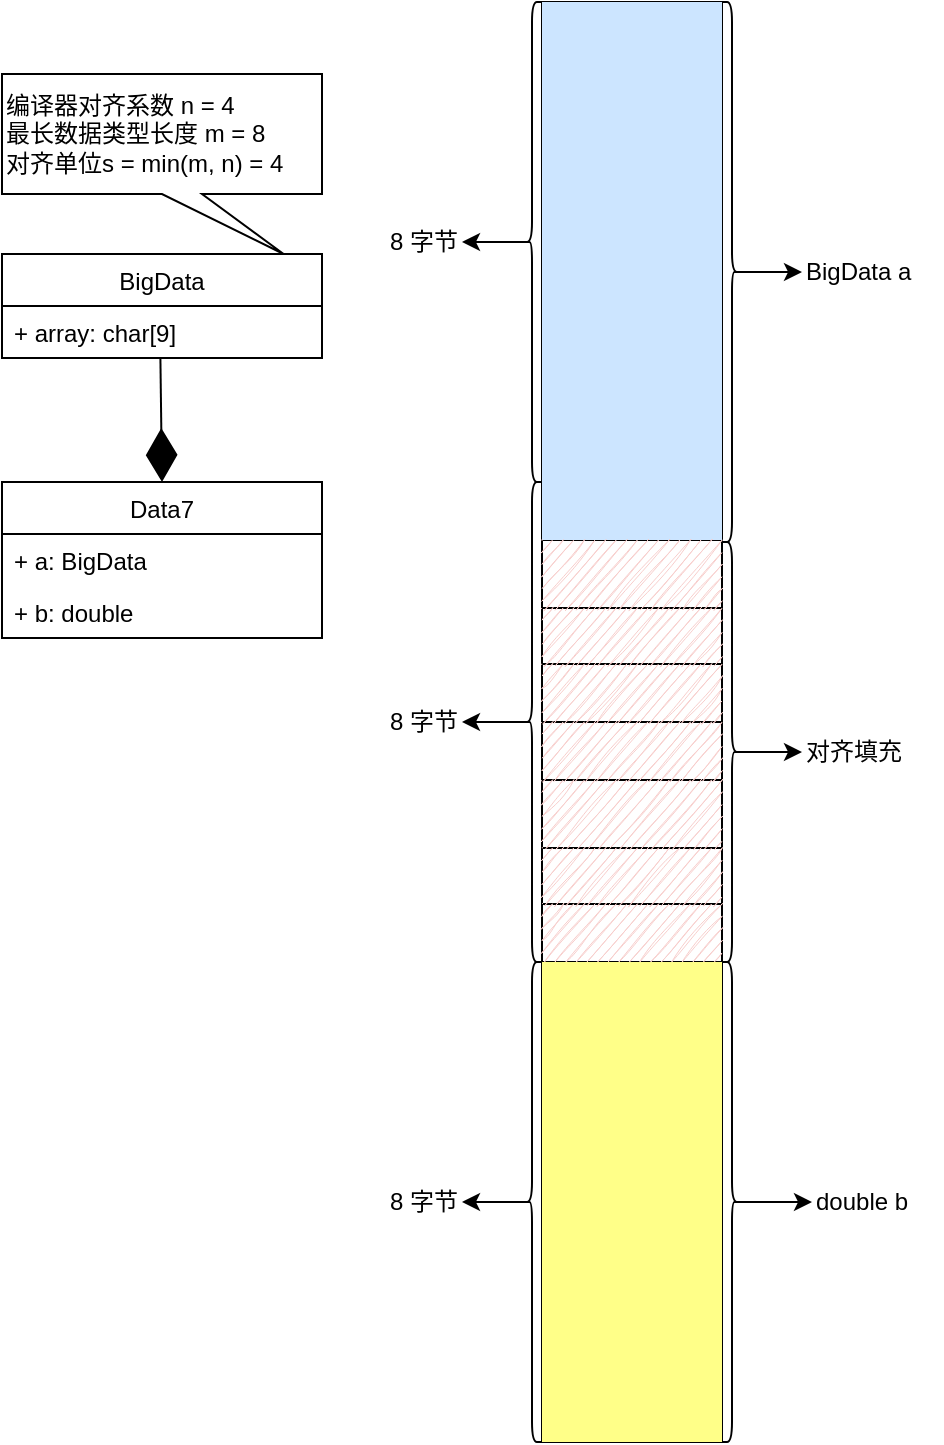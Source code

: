 <mxfile version="17.4.5" type="github"><diagram id="y5-ArMUVISZthWghw4e-" name="第 1 页"><mxGraphModel dx="1420" dy="706" grid="1" gridSize="10" guides="1" tooltips="1" connect="1" arrows="1" fold="1" page="1" pageScale="1" pageWidth="2336" pageHeight="1654" math="0" shadow="0"><root><mxCell id="0"/><mxCell id="1" parent="0"/><mxCell id="bnOiq0095lczLOuPGoA0-1" value="" style="shape=table;startSize=0;container=1;collapsible=0;childLayout=tableLayout;sketch=0;strokeColor=default;" parent="1" vertex="1"><mxGeometry x="440" y="130" width="90" height="720" as="geometry"/></mxCell><mxCell id="bnOiq0095lczLOuPGoA0-2" value="" style="shape=tableRow;horizontal=0;startSize=0;swimlaneHead=0;swimlaneBody=0;top=0;left=0;bottom=0;right=0;collapsible=0;dropTarget=0;fillColor=none;points=[[0,0.5],[1,0.5]];portConstraint=eastwest;sketch=0;strokeColor=default;swimlaneLine=1;" parent="bnOiq0095lczLOuPGoA0-1" vertex="1"><mxGeometry width="90" height="29" as="geometry"/></mxCell><mxCell id="bnOiq0095lczLOuPGoA0-3" value="" style="shape=partialRectangle;html=1;whiteSpace=wrap;connectable=0;overflow=hidden;fillColor=#cce5ff;top=0;left=0;bottom=0;right=0;pointerEvents=1;strokeColor=#36393d;sketch=0;swimlaneLine=1;" parent="bnOiq0095lczLOuPGoA0-2" vertex="1"><mxGeometry width="90" height="29" as="geometry"><mxRectangle width="90" height="29" as="alternateBounds"/></mxGeometry></mxCell><mxCell id="bnOiq0095lczLOuPGoA0-4" value="" style="shape=tableRow;horizontal=0;startSize=0;swimlaneHead=0;swimlaneBody=0;top=0;left=0;bottom=0;right=0;collapsible=0;dropTarget=0;fillColor=none;points=[[0,0.5],[1,0.5]];portConstraint=eastwest;sketch=0;strokeColor=default;swimlaneLine=1;" parent="bnOiq0095lczLOuPGoA0-1" vertex="1"><mxGeometry y="29" width="90" height="34" as="geometry"/></mxCell><mxCell id="bnOiq0095lczLOuPGoA0-5" value="" style="shape=partialRectangle;html=1;whiteSpace=wrap;connectable=0;overflow=hidden;fillColor=#cce5ff;top=0;left=0;bottom=0;right=0;pointerEvents=1;sketch=0;strokeColor=#36393d;swimlaneLine=1;" parent="bnOiq0095lczLOuPGoA0-4" vertex="1"><mxGeometry width="90" height="34" as="geometry"><mxRectangle width="90" height="34" as="alternateBounds"/></mxGeometry></mxCell><mxCell id="bnOiq0095lczLOuPGoA0-6" value="" style="shape=tableRow;horizontal=0;startSize=0;swimlaneHead=0;swimlaneBody=0;top=0;left=0;bottom=0;right=0;collapsible=0;dropTarget=0;fillColor=none;points=[[0,0.5],[1,0.5]];portConstraint=eastwest;sketch=0;strokeColor=default;swimlaneLine=1;" parent="bnOiq0095lczLOuPGoA0-1" vertex="1"><mxGeometry y="63" width="90" height="28" as="geometry"/></mxCell><mxCell id="bnOiq0095lczLOuPGoA0-7" value="" style="shape=partialRectangle;html=1;whiteSpace=wrap;connectable=0;overflow=hidden;fillColor=#cce5ff;top=0;left=0;bottom=0;right=0;pointerEvents=1;strokeColor=#36393d;sketch=0;swimlaneLine=1;" parent="bnOiq0095lczLOuPGoA0-6" vertex="1"><mxGeometry width="90" height="28" as="geometry"><mxRectangle width="90" height="28" as="alternateBounds"/></mxGeometry></mxCell><mxCell id="bnOiq0095lczLOuPGoA0-8" value="" style="shape=tableRow;horizontal=0;startSize=0;swimlaneHead=0;swimlaneBody=0;top=0;left=0;bottom=0;right=0;collapsible=0;dropTarget=0;fillColor=none;points=[[0,0.5],[1,0.5]];portConstraint=eastwest;sketch=0;strokeColor=default;swimlaneLine=1;" parent="bnOiq0095lczLOuPGoA0-1" vertex="1"><mxGeometry y="91" width="90" height="29" as="geometry"/></mxCell><mxCell id="bnOiq0095lczLOuPGoA0-9" value="" style="shape=partialRectangle;html=1;whiteSpace=wrap;connectable=0;overflow=hidden;fillColor=#cce5ff;top=0;left=0;bottom=0;right=0;pointerEvents=1;strokeColor=#36393d;sketch=0;swimlaneLine=1;" parent="bnOiq0095lczLOuPGoA0-8" vertex="1"><mxGeometry width="90" height="29" as="geometry"><mxRectangle width="90" height="29" as="alternateBounds"/></mxGeometry></mxCell><mxCell id="bnOiq0095lczLOuPGoA0-10" value="" style="shape=tableRow;horizontal=0;startSize=0;swimlaneHead=0;swimlaneBody=0;top=0;left=0;bottom=0;right=0;collapsible=0;dropTarget=0;fillColor=none;points=[[0,0.5],[1,0.5]];portConstraint=eastwest;sketch=0;strokeColor=default;swimlaneLine=1;" parent="bnOiq0095lczLOuPGoA0-1" vertex="1"><mxGeometry y="120" width="90" height="29" as="geometry"/></mxCell><mxCell id="bnOiq0095lczLOuPGoA0-11" value="" style="shape=partialRectangle;html=1;whiteSpace=wrap;connectable=0;overflow=hidden;fillColor=#cce5ff;top=0;left=0;bottom=0;right=0;pointerEvents=1;strokeColor=#36393d;sketch=0;swimlaneLine=1;" parent="bnOiq0095lczLOuPGoA0-10" vertex="1"><mxGeometry width="90" height="29" as="geometry"><mxRectangle width="90" height="29" as="alternateBounds"/></mxGeometry></mxCell><mxCell id="bnOiq0095lczLOuPGoA0-12" value="" style="shape=tableRow;horizontal=0;startSize=0;swimlaneHead=0;swimlaneBody=0;top=0;left=0;bottom=0;right=0;collapsible=0;dropTarget=0;fillColor=none;points=[[0,0.5],[1,0.5]];portConstraint=eastwest;sketch=0;strokeColor=default;swimlaneLine=1;" parent="bnOiq0095lczLOuPGoA0-1" vertex="1"><mxGeometry y="149" width="90" height="34" as="geometry"/></mxCell><mxCell id="bnOiq0095lczLOuPGoA0-13" value="" style="shape=partialRectangle;html=1;whiteSpace=wrap;connectable=0;overflow=hidden;fillColor=#cce5ff;top=0;left=0;bottom=0;right=0;pointerEvents=1;strokeColor=#36393d;sketch=0;swimlaneLine=1;" parent="bnOiq0095lczLOuPGoA0-12" vertex="1"><mxGeometry width="90" height="34" as="geometry"><mxRectangle width="90" height="34" as="alternateBounds"/></mxGeometry></mxCell><mxCell id="bnOiq0095lczLOuPGoA0-14" value="" style="shape=tableRow;horizontal=0;startSize=0;swimlaneHead=0;swimlaneBody=0;top=0;left=0;bottom=0;right=0;collapsible=0;dropTarget=0;fillColor=none;points=[[0,0.5],[1,0.5]];portConstraint=eastwest;sketch=0;strokeColor=default;swimlaneLine=1;" parent="bnOiq0095lczLOuPGoA0-1" vertex="1"><mxGeometry y="183" width="90" height="28" as="geometry"/></mxCell><mxCell id="bnOiq0095lczLOuPGoA0-15" value="" style="shape=partialRectangle;html=1;whiteSpace=wrap;connectable=0;overflow=hidden;fillColor=#cce5ff;top=0;left=0;bottom=0;right=0;pointerEvents=1;strokeColor=#36393d;sketch=0;swimlaneLine=1;" parent="bnOiq0095lczLOuPGoA0-14" vertex="1"><mxGeometry width="90" height="28" as="geometry"><mxRectangle width="90" height="28" as="alternateBounds"/></mxGeometry></mxCell><mxCell id="bnOiq0095lczLOuPGoA0-16" value="" style="shape=tableRow;horizontal=0;startSize=0;swimlaneHead=0;swimlaneBody=0;top=0;left=0;bottom=0;right=0;collapsible=0;dropTarget=0;fillColor=none;points=[[0,0.5],[1,0.5]];portConstraint=eastwest;sketch=0;strokeColor=default;swimlaneLine=1;" parent="bnOiq0095lczLOuPGoA0-1" vertex="1"><mxGeometry y="211" width="90" height="29" as="geometry"/></mxCell><mxCell id="bnOiq0095lczLOuPGoA0-17" value="" style="shape=partialRectangle;html=1;whiteSpace=wrap;connectable=0;overflow=hidden;fillColor=#cce5ff;top=0;left=0;bottom=0;right=0;pointerEvents=1;strokeColor=#36393d;sketch=0;swimlaneLine=1;" parent="bnOiq0095lczLOuPGoA0-16" vertex="1"><mxGeometry width="90" height="29" as="geometry"><mxRectangle width="90" height="29" as="alternateBounds"/></mxGeometry></mxCell><mxCell id="ukCVWDNKJFyq6qt0lecr-66" value="" style="shape=tableRow;horizontal=0;startSize=0;swimlaneHead=0;swimlaneBody=0;top=0;left=0;bottom=0;right=0;collapsible=0;dropTarget=0;fillColor=none;points=[[0,0.5],[1,0.5]];portConstraint=eastwest;sketch=0;strokeColor=default;" parent="bnOiq0095lczLOuPGoA0-1" vertex="1"><mxGeometry y="240" width="90" height="29" as="geometry"/></mxCell><mxCell id="ukCVWDNKJFyq6qt0lecr-67" value="" style="shape=partialRectangle;html=1;whiteSpace=wrap;connectable=0;overflow=hidden;fillColor=#cce5ff;top=0;left=0;bottom=0;right=0;pointerEvents=1;strokeColor=#36393d;sketch=0;" parent="ukCVWDNKJFyq6qt0lecr-66" vertex="1"><mxGeometry width="90" height="29" as="geometry"><mxRectangle width="90" height="29" as="alternateBounds"/></mxGeometry></mxCell><mxCell id="ukCVWDNKJFyq6qt0lecr-68" value="" style="shape=tableRow;horizontal=0;startSize=0;swimlaneHead=0;swimlaneBody=0;top=0;left=0;bottom=0;right=0;collapsible=0;dropTarget=0;fillColor=none;points=[[0,0.5],[1,0.5]];portConstraint=eastwest;sketch=0;strokeColor=default;" parent="bnOiq0095lczLOuPGoA0-1" vertex="1"><mxGeometry y="269" width="90" height="34" as="geometry"/></mxCell><mxCell id="ukCVWDNKJFyq6qt0lecr-69" value="" style="shape=partialRectangle;html=1;whiteSpace=wrap;connectable=0;overflow=hidden;fillColor=#f8cecc;top=0;left=0;bottom=0;right=0;pointerEvents=1;sketch=1;strokeColor=#b85450;" parent="ukCVWDNKJFyq6qt0lecr-68" vertex="1"><mxGeometry width="90" height="34" as="geometry"><mxRectangle width="90" height="34" as="alternateBounds"/></mxGeometry></mxCell><mxCell id="ukCVWDNKJFyq6qt0lecr-70" value="" style="shape=tableRow;horizontal=0;startSize=0;swimlaneHead=0;swimlaneBody=0;top=0;left=0;bottom=0;right=0;collapsible=0;dropTarget=0;fillColor=none;points=[[0,0.5],[1,0.5]];portConstraint=eastwest;sketch=0;strokeColor=default;" parent="bnOiq0095lczLOuPGoA0-1" vertex="1"><mxGeometry y="303" width="90" height="28" as="geometry"/></mxCell><mxCell id="ukCVWDNKJFyq6qt0lecr-71" value="" style="shape=partialRectangle;html=1;whiteSpace=wrap;connectable=0;overflow=hidden;fillColor=#f8cecc;top=0;left=0;bottom=0;right=0;pointerEvents=1;strokeColor=#b85450;sketch=1;" parent="ukCVWDNKJFyq6qt0lecr-70" vertex="1"><mxGeometry width="90" height="28" as="geometry"><mxRectangle width="90" height="28" as="alternateBounds"/></mxGeometry></mxCell><mxCell id="ukCVWDNKJFyq6qt0lecr-72" value="" style="shape=tableRow;horizontal=0;startSize=0;swimlaneHead=0;swimlaneBody=0;top=0;left=0;bottom=0;right=0;collapsible=0;dropTarget=0;fillColor=none;points=[[0,0.5],[1,0.5]];portConstraint=eastwest;sketch=0;strokeColor=default;" parent="bnOiq0095lczLOuPGoA0-1" vertex="1"><mxGeometry y="331" width="90" height="29" as="geometry"/></mxCell><mxCell id="ukCVWDNKJFyq6qt0lecr-73" value="" style="shape=partialRectangle;html=1;whiteSpace=wrap;connectable=0;overflow=hidden;fillColor=#f8cecc;top=0;left=0;bottom=0;right=0;pointerEvents=1;strokeColor=#b85450;sketch=1;" parent="ukCVWDNKJFyq6qt0lecr-72" vertex="1"><mxGeometry width="90" height="29" as="geometry"><mxRectangle width="90" height="29" as="alternateBounds"/></mxGeometry></mxCell><mxCell id="ukCVWDNKJFyq6qt0lecr-74" value="" style="shape=tableRow;horizontal=0;startSize=0;swimlaneHead=0;swimlaneBody=0;top=0;left=0;bottom=0;right=0;collapsible=0;dropTarget=0;fillColor=none;points=[[0,0.5],[1,0.5]];portConstraint=eastwest;sketch=0;strokeColor=default;" parent="bnOiq0095lczLOuPGoA0-1" vertex="1"><mxGeometry y="360" width="90" height="29" as="geometry"/></mxCell><mxCell id="ukCVWDNKJFyq6qt0lecr-75" value="" style="shape=partialRectangle;html=1;whiteSpace=wrap;connectable=0;overflow=hidden;fillColor=#f8cecc;top=0;left=0;bottom=0;right=0;pointerEvents=1;strokeColor=#b85450;sketch=1;" parent="ukCVWDNKJFyq6qt0lecr-74" vertex="1"><mxGeometry width="90" height="29" as="geometry"><mxRectangle width="90" height="29" as="alternateBounds"/></mxGeometry></mxCell><mxCell id="ukCVWDNKJFyq6qt0lecr-76" value="" style="shape=tableRow;horizontal=0;startSize=0;swimlaneHead=0;swimlaneBody=0;top=0;left=0;bottom=0;right=0;collapsible=0;dropTarget=0;fillColor=none;points=[[0,0.5],[1,0.5]];portConstraint=eastwest;sketch=0;strokeColor=default;" parent="bnOiq0095lczLOuPGoA0-1" vertex="1"><mxGeometry y="389" width="90" height="34" as="geometry"/></mxCell><mxCell id="ukCVWDNKJFyq6qt0lecr-77" value="" style="shape=partialRectangle;html=1;whiteSpace=wrap;connectable=0;overflow=hidden;fillColor=#f8cecc;top=0;left=0;bottom=0;right=0;pointerEvents=1;strokeColor=#b85450;sketch=1;" parent="ukCVWDNKJFyq6qt0lecr-76" vertex="1"><mxGeometry width="90" height="34" as="geometry"><mxRectangle width="90" height="34" as="alternateBounds"/></mxGeometry></mxCell><mxCell id="ukCVWDNKJFyq6qt0lecr-78" value="" style="shape=tableRow;horizontal=0;startSize=0;swimlaneHead=0;swimlaneBody=0;top=0;left=0;bottom=0;right=0;collapsible=0;dropTarget=0;fillColor=none;points=[[0,0.5],[1,0.5]];portConstraint=eastwest;sketch=0;strokeColor=default;" parent="bnOiq0095lczLOuPGoA0-1" vertex="1"><mxGeometry y="423" width="90" height="28" as="geometry"/></mxCell><mxCell id="ukCVWDNKJFyq6qt0lecr-79" value="" style="shape=partialRectangle;html=1;whiteSpace=wrap;connectable=0;overflow=hidden;fillColor=#f8cecc;top=0;left=0;bottom=0;right=0;pointerEvents=1;strokeColor=#b85450;sketch=1;" parent="ukCVWDNKJFyq6qt0lecr-78" vertex="1"><mxGeometry width="90" height="28" as="geometry"><mxRectangle width="90" height="28" as="alternateBounds"/></mxGeometry></mxCell><mxCell id="ukCVWDNKJFyq6qt0lecr-80" value="" style="shape=tableRow;horizontal=0;startSize=0;swimlaneHead=0;swimlaneBody=0;top=0;left=0;bottom=0;right=0;collapsible=0;dropTarget=0;fillColor=none;points=[[0,0.5],[1,0.5]];portConstraint=eastwest;sketch=0;strokeColor=default;" parent="bnOiq0095lczLOuPGoA0-1" vertex="1"><mxGeometry y="451" width="90" height="29" as="geometry"/></mxCell><mxCell id="ukCVWDNKJFyq6qt0lecr-81" value="" style="shape=partialRectangle;html=1;whiteSpace=wrap;connectable=0;overflow=hidden;fillColor=#f8cecc;top=0;left=0;bottom=0;right=0;pointerEvents=1;strokeColor=#b85450;sketch=1;" parent="ukCVWDNKJFyq6qt0lecr-80" vertex="1"><mxGeometry width="90" height="29" as="geometry"><mxRectangle width="90" height="29" as="alternateBounds"/></mxGeometry></mxCell><mxCell id="mTgcjmWondm2jFJqucDf-1" value="" style="shape=tableRow;horizontal=0;startSize=0;swimlaneHead=0;swimlaneBody=0;top=0;left=0;bottom=0;right=0;collapsible=0;dropTarget=0;fillColor=none;points=[[0,0.5],[1,0.5]];portConstraint=eastwest;sketch=0;strokeColor=default;swimlaneLine=1;" vertex="1" parent="bnOiq0095lczLOuPGoA0-1"><mxGeometry y="480" width="90" height="29" as="geometry"/></mxCell><mxCell id="mTgcjmWondm2jFJqucDf-2" value="" style="shape=partialRectangle;html=1;whiteSpace=wrap;connectable=0;overflow=hidden;fillColor=#ffff88;top=0;left=0;bottom=0;right=0;pointerEvents=1;strokeColor=#36393d;sketch=0;swimlaneLine=1;" vertex="1" parent="mTgcjmWondm2jFJqucDf-1"><mxGeometry width="90" height="29" as="geometry"><mxRectangle width="90" height="29" as="alternateBounds"/></mxGeometry></mxCell><mxCell id="mTgcjmWondm2jFJqucDf-3" value="" style="shape=tableRow;horizontal=0;startSize=0;swimlaneHead=0;swimlaneBody=0;top=0;left=0;bottom=0;right=0;collapsible=0;dropTarget=0;fillColor=none;points=[[0,0.5],[1,0.5]];portConstraint=eastwest;sketch=0;strokeColor=default;swimlaneLine=1;" vertex="1" parent="bnOiq0095lczLOuPGoA0-1"><mxGeometry y="509" width="90" height="34" as="geometry"/></mxCell><mxCell id="mTgcjmWondm2jFJqucDf-4" value="" style="shape=partialRectangle;html=1;whiteSpace=wrap;connectable=0;overflow=hidden;fillColor=#ffff88;top=0;left=0;bottom=0;right=0;pointerEvents=1;sketch=0;strokeColor=#36393d;swimlaneLine=1;" vertex="1" parent="mTgcjmWondm2jFJqucDf-3"><mxGeometry width="90" height="34" as="geometry"><mxRectangle width="90" height="34" as="alternateBounds"/></mxGeometry></mxCell><mxCell id="mTgcjmWondm2jFJqucDf-5" value="" style="shape=tableRow;horizontal=0;startSize=0;swimlaneHead=0;swimlaneBody=0;top=0;left=0;bottom=0;right=0;collapsible=0;dropTarget=0;fillColor=none;points=[[0,0.5],[1,0.5]];portConstraint=eastwest;sketch=0;strokeColor=default;swimlaneLine=1;" vertex="1" parent="bnOiq0095lczLOuPGoA0-1"><mxGeometry y="543" width="90" height="28" as="geometry"/></mxCell><mxCell id="mTgcjmWondm2jFJqucDf-6" value="" style="shape=partialRectangle;html=1;whiteSpace=wrap;connectable=0;overflow=hidden;fillColor=#ffff88;top=0;left=0;bottom=0;right=0;pointerEvents=1;strokeColor=#36393d;sketch=0;swimlaneLine=1;" vertex="1" parent="mTgcjmWondm2jFJqucDf-5"><mxGeometry width="90" height="28" as="geometry"><mxRectangle width="90" height="28" as="alternateBounds"/></mxGeometry></mxCell><mxCell id="mTgcjmWondm2jFJqucDf-7" value="" style="shape=tableRow;horizontal=0;startSize=0;swimlaneHead=0;swimlaneBody=0;top=0;left=0;bottom=0;right=0;collapsible=0;dropTarget=0;fillColor=none;points=[[0,0.5],[1,0.5]];portConstraint=eastwest;sketch=0;strokeColor=default;swimlaneLine=1;" vertex="1" parent="bnOiq0095lczLOuPGoA0-1"><mxGeometry y="571" width="90" height="29" as="geometry"/></mxCell><mxCell id="mTgcjmWondm2jFJqucDf-8" value="" style="shape=partialRectangle;html=1;whiteSpace=wrap;connectable=0;overflow=hidden;fillColor=#ffff88;top=0;left=0;bottom=0;right=0;pointerEvents=1;strokeColor=#36393d;sketch=0;swimlaneLine=1;" vertex="1" parent="mTgcjmWondm2jFJqucDf-7"><mxGeometry width="90" height="29" as="geometry"><mxRectangle width="90" height="29" as="alternateBounds"/></mxGeometry></mxCell><mxCell id="mTgcjmWondm2jFJqucDf-9" value="" style="shape=tableRow;horizontal=0;startSize=0;swimlaneHead=0;swimlaneBody=0;top=0;left=0;bottom=0;right=0;collapsible=0;dropTarget=0;fillColor=none;points=[[0,0.5],[1,0.5]];portConstraint=eastwest;sketch=0;strokeColor=default;swimlaneLine=1;" vertex="1" parent="bnOiq0095lczLOuPGoA0-1"><mxGeometry y="600" width="90" height="29" as="geometry"/></mxCell><mxCell id="mTgcjmWondm2jFJqucDf-10" value="" style="shape=partialRectangle;html=1;whiteSpace=wrap;connectable=0;overflow=hidden;fillColor=#ffff88;top=0;left=0;bottom=0;right=0;pointerEvents=1;strokeColor=#36393d;sketch=0;swimlaneLine=1;" vertex="1" parent="mTgcjmWondm2jFJqucDf-9"><mxGeometry width="90" height="29" as="geometry"><mxRectangle width="90" height="29" as="alternateBounds"/></mxGeometry></mxCell><mxCell id="mTgcjmWondm2jFJqucDf-11" value="" style="shape=tableRow;horizontal=0;startSize=0;swimlaneHead=0;swimlaneBody=0;top=0;left=0;bottom=0;right=0;collapsible=0;dropTarget=0;fillColor=none;points=[[0,0.5],[1,0.5]];portConstraint=eastwest;sketch=0;strokeColor=default;swimlaneLine=1;" vertex="1" parent="bnOiq0095lczLOuPGoA0-1"><mxGeometry y="629" width="90" height="34" as="geometry"/></mxCell><mxCell id="mTgcjmWondm2jFJqucDf-12" value="" style="shape=partialRectangle;html=1;whiteSpace=wrap;connectable=0;overflow=hidden;fillColor=#ffff88;top=0;left=0;bottom=0;right=0;pointerEvents=1;strokeColor=#36393d;sketch=0;swimlaneLine=1;" vertex="1" parent="mTgcjmWondm2jFJqucDf-11"><mxGeometry width="90" height="34" as="geometry"><mxRectangle width="90" height="34" as="alternateBounds"/></mxGeometry></mxCell><mxCell id="mTgcjmWondm2jFJqucDf-13" value="" style="shape=tableRow;horizontal=0;startSize=0;swimlaneHead=0;swimlaneBody=0;top=0;left=0;bottom=0;right=0;collapsible=0;dropTarget=0;fillColor=none;points=[[0,0.5],[1,0.5]];portConstraint=eastwest;sketch=0;strokeColor=default;swimlaneLine=1;" vertex="1" parent="bnOiq0095lczLOuPGoA0-1"><mxGeometry y="663" width="90" height="28" as="geometry"/></mxCell><mxCell id="mTgcjmWondm2jFJqucDf-14" value="" style="shape=partialRectangle;html=1;whiteSpace=wrap;connectable=0;overflow=hidden;fillColor=#ffff88;top=0;left=0;bottom=0;right=0;pointerEvents=1;strokeColor=#36393d;sketch=0;swimlaneLine=1;" vertex="1" parent="mTgcjmWondm2jFJqucDf-13"><mxGeometry width="90" height="28" as="geometry"><mxRectangle width="90" height="28" as="alternateBounds"/></mxGeometry></mxCell><mxCell id="mTgcjmWondm2jFJqucDf-15" value="" style="shape=tableRow;horizontal=0;startSize=0;swimlaneHead=0;swimlaneBody=0;top=0;left=0;bottom=0;right=0;collapsible=0;dropTarget=0;fillColor=none;points=[[0,0.5],[1,0.5]];portConstraint=eastwest;sketch=0;strokeColor=default;swimlaneLine=1;" vertex="1" parent="bnOiq0095lczLOuPGoA0-1"><mxGeometry y="691" width="90" height="29" as="geometry"/></mxCell><mxCell id="mTgcjmWondm2jFJqucDf-16" value="" style="shape=partialRectangle;html=1;whiteSpace=wrap;connectable=0;overflow=hidden;fillColor=#ffff88;top=0;left=0;bottom=0;right=0;pointerEvents=1;strokeColor=#36393d;sketch=0;swimlaneLine=1;" vertex="1" parent="mTgcjmWondm2jFJqucDf-15"><mxGeometry width="90" height="29" as="geometry"><mxRectangle width="90" height="29" as="alternateBounds"/></mxGeometry></mxCell><mxCell id="bnOiq0095lczLOuPGoA0-18" value="" style="endArrow=classic;html=1;rounded=0;exitX=0.1;exitY=0.5;exitDx=0;exitDy=0;entryX=0;entryY=0.5;entryDx=0;entryDy=0;exitPerimeter=0;sketch=0;strokeColor=default;swimlaneLine=1;" parent="1" source="bnOiq0095lczLOuPGoA0-22" target="bnOiq0095lczLOuPGoA0-19" edge="1"><mxGeometry width="50" height="50" relative="1" as="geometry"><mxPoint x="550" y="150" as="sourcePoint"/><mxPoint x="570" y="153" as="targetPoint"/></mxGeometry></mxCell><mxCell id="bnOiq0095lczLOuPGoA0-19" value="BigData a" style="text;html=1;strokeColor=none;fillColor=none;align=left;verticalAlign=middle;whiteSpace=wrap;rounded=0;sketch=0;swimlaneLine=1;" parent="1" vertex="1"><mxGeometry x="570" y="255" width="70" height="20" as="geometry"/></mxCell><mxCell id="bnOiq0095lczLOuPGoA0-21" value="" style="shape=curlyBracket;whiteSpace=wrap;html=1;rounded=1;flipH=1;sketch=0;strokeColor=default;swimlaneLine=1;" parent="1" vertex="1"><mxGeometry x="530" y="610" width="10" height="240" as="geometry"/></mxCell><mxCell id="bnOiq0095lczLOuPGoA0-22" value="" style="shape=curlyBracket;whiteSpace=wrap;html=1;rounded=1;flipH=1;sketch=0;strokeColor=default;swimlaneLine=1;" parent="1" vertex="1"><mxGeometry x="530" y="130" width="10" height="270" as="geometry"/></mxCell><mxCell id="bnOiq0095lczLOuPGoA0-23" value="" style="endArrow=classic;html=1;rounded=0;entryX=0;entryY=0.5;entryDx=0;entryDy=0;exitX=0.1;exitY=0.5;exitDx=0;exitDy=0;exitPerimeter=0;sketch=0;strokeColor=default;swimlaneLine=1;" parent="1" source="bnOiq0095lczLOuPGoA0-21" target="bnOiq0095lczLOuPGoA0-24" edge="1"><mxGeometry width="50" height="50" relative="1" as="geometry"><mxPoint x="550" y="670" as="sourcePoint"/><mxPoint x="585.5" y="678" as="targetPoint"/></mxGeometry></mxCell><mxCell id="bnOiq0095lczLOuPGoA0-24" value="double b" style="text;html=1;strokeColor=none;fillColor=none;align=left;verticalAlign=middle;whiteSpace=wrap;rounded=0;sketch=0;swimlaneLine=1;" parent="1" vertex="1"><mxGeometry x="575" y="720" width="60" height="20" as="geometry"/></mxCell><mxCell id="bnOiq0095lczLOuPGoA0-26" value="&lt;span&gt;编译器对齐系数 n = 4&lt;/span&gt;&lt;br&gt;&lt;span&gt;最长数据类型长度 m = 8&lt;/span&gt;&lt;br&gt;&lt;span&gt;对齐单位s = min(m, n) = 4&lt;/span&gt;" style="shape=callout;whiteSpace=wrap;html=1;perimeter=calloutPerimeter;sketch=0;position2=0.88;align=left;strokeColor=default;" parent="1" vertex="1"><mxGeometry x="170" y="166" width="160" height="90" as="geometry"/></mxCell><mxCell id="bnOiq0095lczLOuPGoA0-28" value="" style="shape=curlyBracket;whiteSpace=wrap;html=1;rounded=1;sketch=0;strokeColor=default;swimlaneLine=1;" parent="1" vertex="1"><mxGeometry x="430" y="130" width="10" height="240" as="geometry"/></mxCell><mxCell id="bnOiq0095lczLOuPGoA0-29" value="" style="shape=curlyBracket;whiteSpace=wrap;html=1;rounded=1;sketch=0;strokeColor=default;swimlaneLine=1;" parent="1" vertex="1"><mxGeometry x="430" y="370" width="10" height="240" as="geometry"/></mxCell><mxCell id="bnOiq0095lczLOuPGoA0-30" value="8 字节" style="text;html=1;strokeColor=none;fillColor=none;align=right;verticalAlign=middle;whiteSpace=wrap;rounded=0;sketch=0;swimlaneLine=1;" parent="1" vertex="1"><mxGeometry x="350" y="240" width="50" height="20" as="geometry"/></mxCell><mxCell id="bnOiq0095lczLOuPGoA0-31" value="" style="endArrow=classic;html=1;rounded=0;exitX=0.1;exitY=0.5;exitDx=0;exitDy=0;exitPerimeter=0;entryX=1;entryY=0.5;entryDx=0;entryDy=0;sketch=0;strokeColor=default;swimlaneLine=1;" parent="1" source="bnOiq0095lczLOuPGoA0-28" target="bnOiq0095lczLOuPGoA0-30" edge="1"><mxGeometry width="50" height="50" relative="1" as="geometry"><mxPoint x="370" y="210" as="sourcePoint"/><mxPoint x="420" y="160" as="targetPoint"/></mxGeometry></mxCell><mxCell id="bnOiq0095lczLOuPGoA0-33" value="8 字节" style="text;html=1;strokeColor=none;fillColor=none;align=right;verticalAlign=middle;whiteSpace=wrap;rounded=0;sketch=0;swimlaneLine=1;" parent="1" vertex="1"><mxGeometry x="350" y="480" width="50" height="20" as="geometry"/></mxCell><mxCell id="bnOiq0095lczLOuPGoA0-34" value="" style="endArrow=classic;html=1;rounded=0;exitX=0.1;exitY=0.5;exitDx=0;exitDy=0;exitPerimeter=0;entryX=1;entryY=0.5;entryDx=0;entryDy=0;sketch=0;strokeColor=default;swimlaneLine=1;" parent="1" source="bnOiq0095lczLOuPGoA0-29" target="bnOiq0095lczLOuPGoA0-33" edge="1"><mxGeometry width="50" height="50" relative="1" as="geometry"><mxPoint x="430" y="310.0" as="sourcePoint"/><mxPoint x="419" y="280" as="targetPoint"/></mxGeometry></mxCell><mxCell id="bnOiq0095lczLOuPGoA0-40" value="" style="endArrow=classic;html=1;rounded=0;entryX=0;entryY=0.5;entryDx=0;entryDy=0;exitX=0.1;exitY=0.5;exitDx=0;exitDy=0;exitPerimeter=0;sketch=0;strokeColor=default;swimlaneLine=1;" parent="1" source="bnOiq0095lczLOuPGoA0-42" target="bnOiq0095lczLOuPGoA0-41" edge="1"><mxGeometry width="50" height="50" relative="1" as="geometry"><mxPoint x="550" y="550" as="sourcePoint"/><mxPoint x="585.5" y="558" as="targetPoint"/></mxGeometry></mxCell><mxCell id="bnOiq0095lczLOuPGoA0-41" value="对齐填充" style="text;html=1;strokeColor=none;fillColor=none;align=left;verticalAlign=middle;whiteSpace=wrap;rounded=0;sketch=0;swimlaneLine=1;" parent="1" vertex="1"><mxGeometry x="570" y="495" width="60" height="20" as="geometry"/></mxCell><mxCell id="bnOiq0095lczLOuPGoA0-42" value="" style="shape=curlyBracket;whiteSpace=wrap;html=1;rounded=1;flipH=1;sketch=0;strokeColor=default;swimlaneLine=1;" parent="1" vertex="1"><mxGeometry x="530" y="400" width="10" height="210" as="geometry"/></mxCell><mxCell id="bnOiq0095lczLOuPGoA0-43" value="Data7" style="swimlane;fontStyle=0;childLayout=stackLayout;horizontal=1;startSize=26;fillColor=none;horizontalStack=0;resizeParent=1;resizeParentMax=0;resizeLast=0;collapsible=1;marginBottom=0;sketch=0;strokeColor=default;" parent="1" vertex="1"><mxGeometry x="170" y="370" width="160" height="78" as="geometry"/></mxCell><mxCell id="bnOiq0095lczLOuPGoA0-44" value="+ a: BigData" style="text;strokeColor=none;fillColor=none;align=left;verticalAlign=top;spacingLeft=4;spacingRight=4;overflow=hidden;rotatable=0;points=[[0,0.5],[1,0.5]];portConstraint=eastwest;sketch=0;" parent="bnOiq0095lczLOuPGoA0-43" vertex="1"><mxGeometry y="26" width="160" height="26" as="geometry"/></mxCell><mxCell id="qdYz1cG67cNBZeQHGUtf-1" value="+ b: double" style="text;strokeColor=none;fillColor=none;align=left;verticalAlign=top;spacingLeft=4;spacingRight=4;overflow=hidden;rotatable=0;points=[[0,0.5],[1,0.5]];portConstraint=eastwest;sketch=0;" parent="bnOiq0095lczLOuPGoA0-43" vertex="1"><mxGeometry y="52" width="160" height="26" as="geometry"/></mxCell><mxCell id="ukCVWDNKJFyq6qt0lecr-1" value="BigData" style="swimlane;fontStyle=0;childLayout=stackLayout;horizontal=1;startSize=26;fillColor=none;horizontalStack=0;resizeParent=1;resizeParentMax=0;resizeLast=0;collapsible=1;marginBottom=0;sketch=0;strokeColor=default;" parent="1" vertex="1"><mxGeometry x="170" y="256" width="160" height="52" as="geometry"/></mxCell><mxCell id="ukCVWDNKJFyq6qt0lecr-2" value="+ array: char[9]" style="text;strokeColor=default;fillColor=none;align=left;verticalAlign=top;spacingLeft=4;spacingRight=4;overflow=hidden;rotatable=0;points=[[0,0.5],[1,0.5]];portConstraint=eastwest;sketch=0;" parent="ukCVWDNKJFyq6qt0lecr-1" vertex="1"><mxGeometry y="26" width="160" height="26" as="geometry"/></mxCell><mxCell id="ukCVWDNKJFyq6qt0lecr-5" value="" style="endArrow=diamondThin;endFill=1;endSize=24;html=1;rounded=0;entryX=0.5;entryY=0;entryDx=0;entryDy=0;exitX=0.495;exitY=1.008;exitDx=0;exitDy=0;exitPerimeter=0;sketch=0;strokeColor=default;" parent="1" source="ukCVWDNKJFyq6qt0lecr-2" target="bnOiq0095lczLOuPGoA0-43" edge="1"><mxGeometry width="160" relative="1" as="geometry"><mxPoint x="250" y="310" as="sourcePoint"/><mxPoint x="550" y="510" as="targetPoint"/></mxGeometry></mxCell><mxCell id="mTgcjmWondm2jFJqucDf-18" value="" style="shape=curlyBracket;whiteSpace=wrap;html=1;rounded=1;sketch=0;strokeColor=default;swimlaneLine=1;" vertex="1" parent="1"><mxGeometry x="430" y="610" width="10" height="240" as="geometry"/></mxCell><mxCell id="mTgcjmWondm2jFJqucDf-19" value="8 字节" style="text;html=1;strokeColor=none;fillColor=none;align=right;verticalAlign=middle;whiteSpace=wrap;rounded=0;sketch=0;swimlaneLine=1;" vertex="1" parent="1"><mxGeometry x="350" y="720" width="50" height="20" as="geometry"/></mxCell><mxCell id="mTgcjmWondm2jFJqucDf-20" value="" style="endArrow=classic;html=1;rounded=0;exitX=0.1;exitY=0.5;exitDx=0;exitDy=0;exitPerimeter=0;entryX=1;entryY=0.5;entryDx=0;entryDy=0;sketch=0;strokeColor=default;swimlaneLine=1;" edge="1" source="mTgcjmWondm2jFJqucDf-18" target="mTgcjmWondm2jFJqucDf-19" parent="1"><mxGeometry width="50" height="50" relative="1" as="geometry"><mxPoint x="430" y="550.0" as="sourcePoint"/><mxPoint x="419" y="520" as="targetPoint"/></mxGeometry></mxCell></root></mxGraphModel></diagram></mxfile>